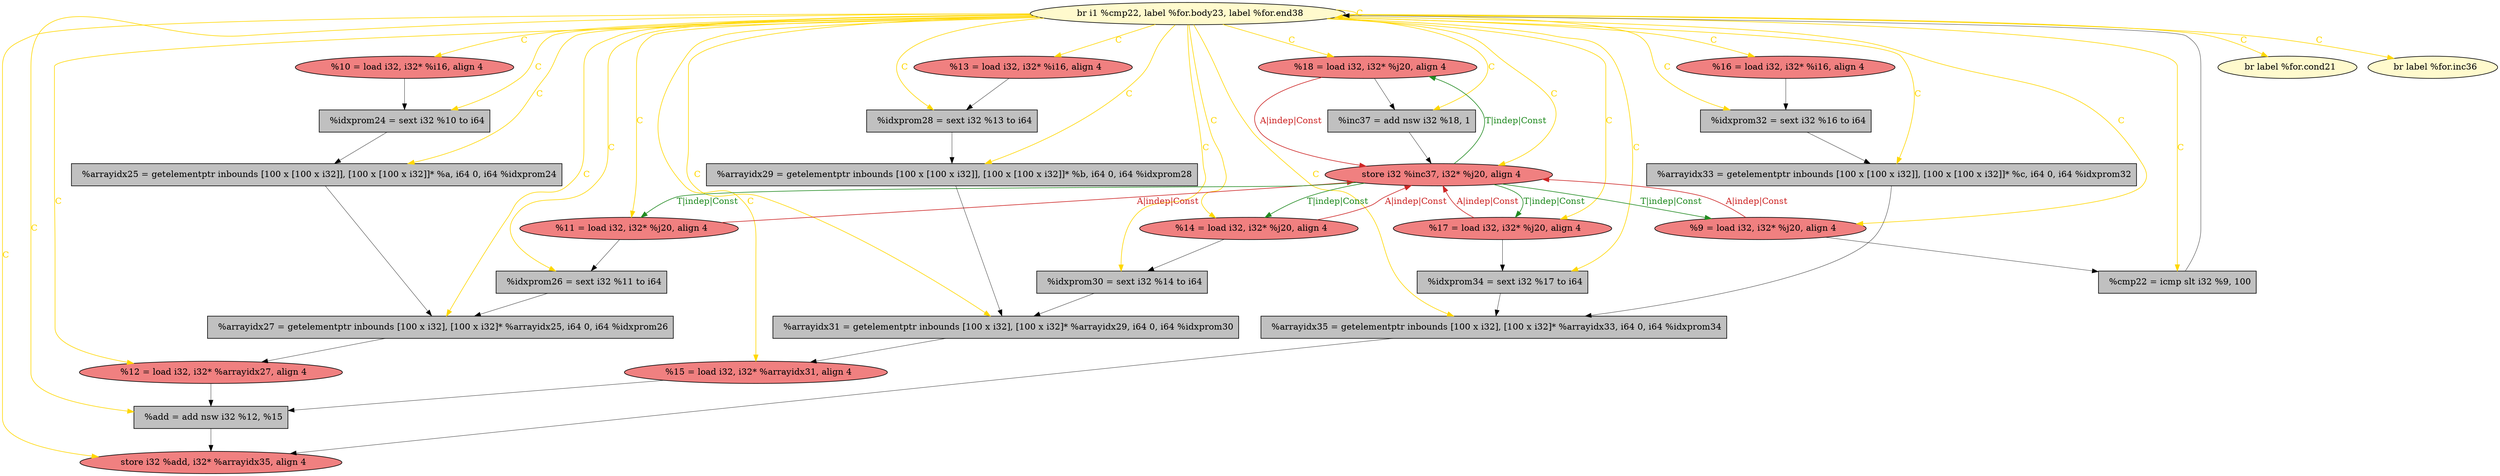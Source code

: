 
digraph G {


node945 [fillcolor=grey,label="  %idxprom32 = sext i32 %16 to i64",shape=rectangle,style=filled ]
node943 [fillcolor=lemonchiffon,label="  br i1 %cmp22, label %for.body23, label %for.end38",shape=ellipse,style=filled ]
node936 [fillcolor=grey,label="  %arrayidx25 = getelementptr inbounds [100 x [100 x i32]], [100 x [100 x i32]]* %a, i64 0, i64 %idxprom24",shape=rectangle,style=filled ]
node934 [fillcolor=lemonchiffon,label="  br label %for.cond21",shape=ellipse,style=filled ]
node933 [fillcolor=grey,label="  %idxprom34 = sext i32 %17 to i64",shape=rectangle,style=filled ]
node946 [fillcolor=grey,label="  %idxprom28 = sext i32 %13 to i64",shape=rectangle,style=filled ]
node937 [fillcolor=lightcoral,label="  %18 = load i32, i32* %j20, align 4",shape=ellipse,style=filled ]
node922 [fillcolor=lightcoral,label="  store i32 %add, i32* %arrayidx35, align 4",shape=ellipse,style=filled ]
node939 [fillcolor=grey,label="  %inc37 = add nsw i32 %18, 1",shape=rectangle,style=filled ]
node921 [fillcolor=lightcoral,label="  %14 = load i32, i32* %j20, align 4",shape=ellipse,style=filled ]
node941 [fillcolor=lightcoral,label="  %10 = load i32, i32* %i16, align 4",shape=ellipse,style=filled ]
node927 [fillcolor=grey,label="  %idxprom24 = sext i32 %10 to i64",shape=rectangle,style=filled ]
node919 [fillcolor=grey,label="  %idxprom30 = sext i32 %14 to i64",shape=rectangle,style=filled ]
node935 [fillcolor=grey,label="  %add = add nsw i32 %12, %15",shape=rectangle,style=filled ]
node931 [fillcolor=grey,label="  %arrayidx33 = getelementptr inbounds [100 x [100 x i32]], [100 x [100 x i32]]* %c, i64 0, i64 %idxprom32",shape=rectangle,style=filled ]
node944 [fillcolor=grey,label="  %idxprom26 = sext i32 %11 to i64",shape=rectangle,style=filled ]
node942 [fillcolor=lightcoral,label="  %11 = load i32, i32* %j20, align 4",shape=ellipse,style=filled ]
node940 [fillcolor=grey,label="  %arrayidx35 = getelementptr inbounds [100 x i32], [100 x i32]* %arrayidx33, i64 0, i64 %idxprom34",shape=rectangle,style=filled ]
node917 [fillcolor=grey,label="  %arrayidx31 = getelementptr inbounds [100 x i32], [100 x i32]* %arrayidx29, i64 0, i64 %idxprom30",shape=rectangle,style=filled ]
node920 [fillcolor=lightcoral,label="  %16 = load i32, i32* %i16, align 4",shape=ellipse,style=filled ]
node918 [fillcolor=lightcoral,label="  %13 = load i32, i32* %i16, align 4",shape=ellipse,style=filled ]
node925 [fillcolor=grey,label="  %cmp22 = icmp slt i32 %9, 100",shape=rectangle,style=filled ]
node923 [fillcolor=lightcoral,label="  store i32 %inc37, i32* %j20, align 4",shape=ellipse,style=filled ]
node929 [fillcolor=lemonchiffon,label="  br label %for.inc36",shape=ellipse,style=filled ]
node924 [fillcolor=lightcoral,label="  %12 = load i32, i32* %arrayidx27, align 4",shape=ellipse,style=filled ]
node926 [fillcolor=grey,label="  %arrayidx29 = getelementptr inbounds [100 x [100 x i32]], [100 x [100 x i32]]* %b, i64 0, i64 %idxprom28",shape=rectangle,style=filled ]
node932 [fillcolor=lightcoral,label="  %17 = load i32, i32* %j20, align 4",shape=ellipse,style=filled ]
node928 [fillcolor=grey,label="  %arrayidx27 = getelementptr inbounds [100 x i32], [100 x i32]* %arrayidx25, i64 0, i64 %idxprom26",shape=rectangle,style=filled ]
node938 [fillcolor=lightcoral,label="  %15 = load i32, i32* %arrayidx31, align 4",shape=ellipse,style=filled ]
node930 [fillcolor=lightcoral,label="  %9 = load i32, i32* %j20, align 4",shape=ellipse,style=filled ]

node943->node937 [style=solid,color=gold,label="C",penwidth=1.0,fontcolor=gold ]
node923->node930 [style=solid,color=forestgreen,label="T|indep|Const",penwidth=1.0,fontcolor=forestgreen ]
node930->node923 [style=solid,color=firebrick3,label="A|indep|Const",penwidth=1.0,fontcolor=firebrick3 ]
node930->node925 [style=solid,color=black,label="",penwidth=0.5,fontcolor=black ]
node936->node928 [style=solid,color=black,label="",penwidth=0.5,fontcolor=black ]
node943->node942 [style=solid,color=gold,label="C",penwidth=1.0,fontcolor=gold ]
node927->node936 [style=solid,color=black,label="",penwidth=0.5,fontcolor=black ]
node932->node933 [style=solid,color=black,label="",penwidth=0.5,fontcolor=black ]
node937->node923 [style=solid,color=firebrick3,label="A|indep|Const",penwidth=1.0,fontcolor=firebrick3 ]
node928->node924 [style=solid,color=black,label="",penwidth=0.5,fontcolor=black ]
node943->node917 [style=solid,color=gold,label="C",penwidth=1.0,fontcolor=gold ]
node943->node927 [style=solid,color=gold,label="C",penwidth=1.0,fontcolor=gold ]
node925->node943 [style=solid,color=black,label="",penwidth=0.5,fontcolor=black ]
node943->node925 [style=solid,color=gold,label="C",penwidth=1.0,fontcolor=gold ]
node923->node942 [style=solid,color=forestgreen,label="T|indep|Const",penwidth=1.0,fontcolor=forestgreen ]
node943->node946 [style=solid,color=gold,label="C",penwidth=1.0,fontcolor=gold ]
node923->node932 [style=solid,color=forestgreen,label="T|indep|Const",penwidth=1.0,fontcolor=forestgreen ]
node919->node917 [style=solid,color=black,label="",penwidth=0.5,fontcolor=black ]
node942->node923 [style=solid,color=firebrick3,label="A|indep|Const",penwidth=1.0,fontcolor=firebrick3 ]
node943->node941 [style=solid,color=gold,label="C",penwidth=1.0,fontcolor=gold ]
node943->node936 [style=solid,color=gold,label="C",penwidth=1.0,fontcolor=gold ]
node943->node926 [style=solid,color=gold,label="C",penwidth=1.0,fontcolor=gold ]
node943->node935 [style=solid,color=gold,label="C",penwidth=1.0,fontcolor=gold ]
node943->node930 [style=solid,color=gold,label="C",penwidth=1.0,fontcolor=gold ]
node943->node928 [style=solid,color=gold,label="C",penwidth=1.0,fontcolor=gold ]
node937->node939 [style=solid,color=black,label="",penwidth=0.5,fontcolor=black ]
node943->node932 [style=solid,color=gold,label="C",penwidth=1.0,fontcolor=gold ]
node943->node929 [style=solid,color=gold,label="C",penwidth=1.0,fontcolor=gold ]
node946->node926 [style=solid,color=black,label="",penwidth=0.5,fontcolor=black ]
node943->node934 [style=solid,color=gold,label="C",penwidth=1.0,fontcolor=gold ]
node943->node933 [style=solid,color=gold,label="C",penwidth=1.0,fontcolor=gold ]
node943->node922 [style=solid,color=gold,label="C",penwidth=1.0,fontcolor=gold ]
node943->node939 [style=solid,color=gold,label="C",penwidth=1.0,fontcolor=gold ]
node941->node927 [style=solid,color=black,label="",penwidth=0.5,fontcolor=black ]
node943->node944 [style=solid,color=gold,label="C",penwidth=1.0,fontcolor=gold ]
node943->node920 [style=solid,color=gold,label="C",penwidth=1.0,fontcolor=gold ]
node943->node943 [style=solid,color=gold,label="C",penwidth=1.0,fontcolor=gold ]
node933->node940 [style=solid,color=black,label="",penwidth=0.5,fontcolor=black ]
node923->node921 [style=solid,color=forestgreen,label="T|indep|Const",penwidth=1.0,fontcolor=forestgreen ]
node943->node931 [style=solid,color=gold,label="C",penwidth=1.0,fontcolor=gold ]
node920->node945 [style=solid,color=black,label="",penwidth=0.5,fontcolor=black ]
node943->node945 [style=solid,color=gold,label="C",penwidth=1.0,fontcolor=gold ]
node923->node937 [style=solid,color=forestgreen,label="T|indep|Const",penwidth=1.0,fontcolor=forestgreen ]
node943->node924 [style=solid,color=gold,label="C",penwidth=1.0,fontcolor=gold ]
node943->node919 [style=solid,color=gold,label="C",penwidth=1.0,fontcolor=gold ]
node938->node935 [style=solid,color=black,label="",penwidth=0.5,fontcolor=black ]
node945->node931 [style=solid,color=black,label="",penwidth=0.5,fontcolor=black ]
node944->node928 [style=solid,color=black,label="",penwidth=0.5,fontcolor=black ]
node931->node940 [style=solid,color=black,label="",penwidth=0.5,fontcolor=black ]
node943->node921 [style=solid,color=gold,label="C",penwidth=1.0,fontcolor=gold ]
node935->node922 [style=solid,color=black,label="",penwidth=0.5,fontcolor=black ]
node921->node919 [style=solid,color=black,label="",penwidth=0.5,fontcolor=black ]
node943->node940 [style=solid,color=gold,label="C",penwidth=1.0,fontcolor=gold ]
node943->node938 [style=solid,color=gold,label="C",penwidth=1.0,fontcolor=gold ]
node943->node918 [style=solid,color=gold,label="C",penwidth=1.0,fontcolor=gold ]
node939->node923 [style=solid,color=black,label="",penwidth=0.5,fontcolor=black ]
node926->node917 [style=solid,color=black,label="",penwidth=0.5,fontcolor=black ]
node940->node922 [style=solid,color=black,label="",penwidth=0.5,fontcolor=black ]
node932->node923 [style=solid,color=firebrick3,label="A|indep|Const",penwidth=1.0,fontcolor=firebrick3 ]
node943->node923 [style=solid,color=gold,label="C",penwidth=1.0,fontcolor=gold ]
node942->node944 [style=solid,color=black,label="",penwidth=0.5,fontcolor=black ]
node921->node923 [style=solid,color=firebrick3,label="A|indep|Const",penwidth=1.0,fontcolor=firebrick3 ]
node924->node935 [style=solid,color=black,label="",penwidth=0.5,fontcolor=black ]
node918->node946 [style=solid,color=black,label="",penwidth=0.5,fontcolor=black ]
node917->node938 [style=solid,color=black,label="",penwidth=0.5,fontcolor=black ]


}
